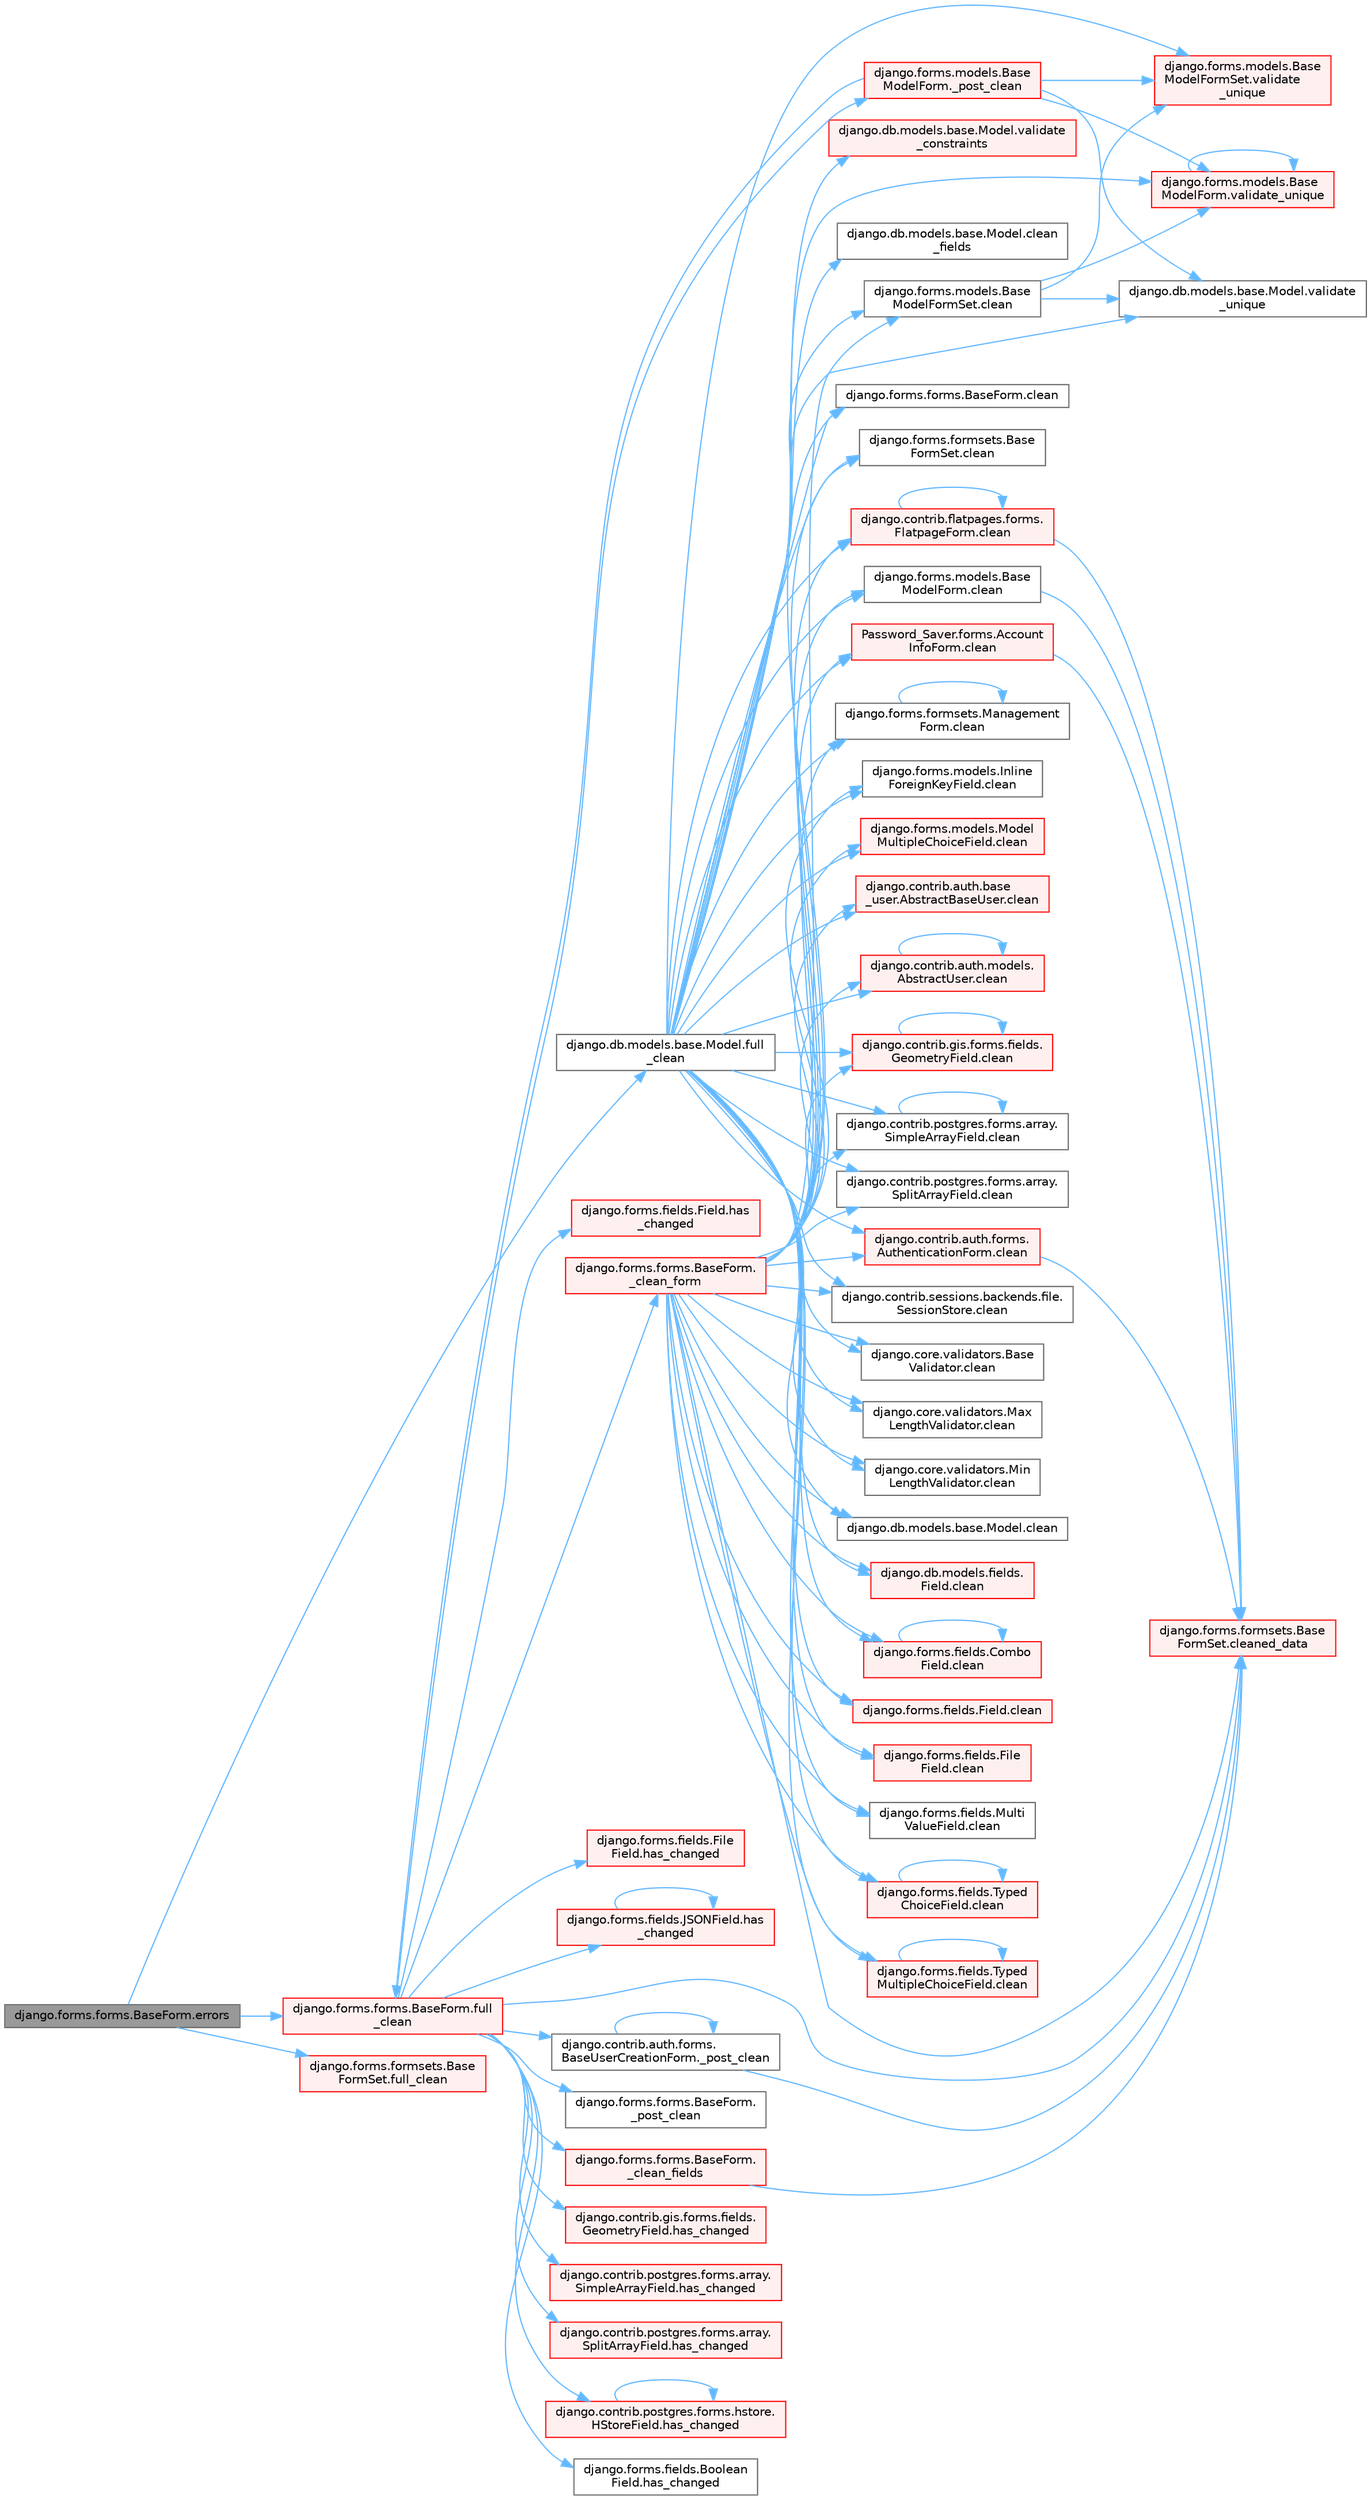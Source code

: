digraph "django.forms.forms.BaseForm.errors"
{
 // LATEX_PDF_SIZE
  bgcolor="transparent";
  edge [fontname=Helvetica,fontsize=10,labelfontname=Helvetica,labelfontsize=10];
  node [fontname=Helvetica,fontsize=10,shape=box,height=0.2,width=0.4];
  rankdir="LR";
  Node1 [id="Node000001",label="django.forms.forms.BaseForm.errors",height=0.2,width=0.4,color="gray40", fillcolor="grey60", style="filled", fontcolor="black",tooltip=" "];
  Node1 -> Node2 [id="edge1_Node000001_Node000002",color="steelblue1",style="solid",tooltip=" "];
  Node2 [id="Node000002",label="django.db.models.base.Model.full\l_clean",height=0.2,width=0.4,color="grey40", fillcolor="white", style="filled",URL="$classdjango_1_1db_1_1models_1_1base_1_1_model.html#a2e68bd042bd3e52b086f8838eeaa416f",tooltip=" "];
  Node2 -> Node3 [id="edge2_Node000002_Node000003",color="steelblue1",style="solid",tooltip=" "];
  Node3 [id="Node000003",label="django.contrib.auth.base\l_user.AbstractBaseUser.clean",height=0.2,width=0.4,color="red", fillcolor="#FFF0F0", style="filled",URL="$classdjango_1_1contrib_1_1auth_1_1base__user_1_1_abstract_base_user.html#a59a4f0bed1f43f2ba4e0a4302429ca48",tooltip=" "];
  Node2 -> Node7 [id="edge3_Node000002_Node000007",color="steelblue1",style="solid",tooltip=" "];
  Node7 [id="Node000007",label="django.contrib.auth.forms.\lAuthenticationForm.clean",height=0.2,width=0.4,color="red", fillcolor="#FFF0F0", style="filled",URL="$classdjango_1_1contrib_1_1auth_1_1forms_1_1_authentication_form.html#a92d28be6696caa8d1b7068eefe81793a",tooltip=" "];
  Node7 -> Node8 [id="edge4_Node000007_Node000008",color="steelblue1",style="solid",tooltip=" "];
  Node8 [id="Node000008",label="django.forms.formsets.Base\lFormSet.cleaned_data",height=0.2,width=0.4,color="red", fillcolor="#FFF0F0", style="filled",URL="$classdjango_1_1forms_1_1formsets_1_1_base_form_set.html#ae51d85dd3faa160668adba372c4e87f7",tooltip=" "];
  Node2 -> Node1725 [id="edge5_Node000002_Node001725",color="steelblue1",style="solid",tooltip=" "];
  Node1725 [id="Node001725",label="django.contrib.auth.models.\lAbstractUser.clean",height=0.2,width=0.4,color="red", fillcolor="#FFF0F0", style="filled",URL="$classdjango_1_1contrib_1_1auth_1_1models_1_1_abstract_user.html#ac8621484179e7de35ac40504cebf4d48",tooltip=" "];
  Node1725 -> Node1725 [id="edge6_Node001725_Node001725",color="steelblue1",style="solid",tooltip=" "];
  Node2 -> Node1726 [id="edge7_Node000002_Node001726",color="steelblue1",style="solid",tooltip=" "];
  Node1726 [id="Node001726",label="django.contrib.flatpages.forms.\lFlatpageForm.clean",height=0.2,width=0.4,color="red", fillcolor="#FFF0F0", style="filled",URL="$classdjango_1_1contrib_1_1flatpages_1_1forms_1_1_flatpage_form.html#a0deb29d4415dbd84c765b5972de07e52",tooltip=" "];
  Node1726 -> Node1726 [id="edge8_Node001726_Node001726",color="steelblue1",style="solid",tooltip=" "];
  Node1726 -> Node8 [id="edge9_Node001726_Node000008",color="steelblue1",style="solid",tooltip=" "];
  Node2 -> Node1729 [id="edge10_Node000002_Node001729",color="steelblue1",style="solid",tooltip=" "];
  Node1729 [id="Node001729",label="django.contrib.gis.forms.fields.\lGeometryField.clean",height=0.2,width=0.4,color="red", fillcolor="#FFF0F0", style="filled",URL="$classdjango_1_1contrib_1_1gis_1_1forms_1_1fields_1_1_geometry_field.html#a63084801f88f56d55aed024be093f164",tooltip=" "];
  Node1729 -> Node1729 [id="edge11_Node001729_Node001729",color="steelblue1",style="solid",tooltip=" "];
  Node2 -> Node1735 [id="edge12_Node000002_Node001735",color="steelblue1",style="solid",tooltip=" "];
  Node1735 [id="Node001735",label="django.contrib.postgres.forms.array.\lSimpleArrayField.clean",height=0.2,width=0.4,color="grey40", fillcolor="white", style="filled",URL="$classdjango_1_1contrib_1_1postgres_1_1forms_1_1array_1_1_simple_array_field.html#a82424da5ab8f95a4c386e6766207180f",tooltip=" "];
  Node1735 -> Node1735 [id="edge13_Node001735_Node001735",color="steelblue1",style="solid",tooltip=" "];
  Node2 -> Node1736 [id="edge14_Node000002_Node001736",color="steelblue1",style="solid",tooltip=" "];
  Node1736 [id="Node001736",label="django.contrib.postgres.forms.array.\lSplitArrayField.clean",height=0.2,width=0.4,color="grey40", fillcolor="white", style="filled",URL="$classdjango_1_1contrib_1_1postgres_1_1forms_1_1array_1_1_split_array_field.html#a7305e2f75d4ec14e94538badf734c016",tooltip=" "];
  Node2 -> Node1737 [id="edge15_Node000002_Node001737",color="steelblue1",style="solid",tooltip=" "];
  Node1737 [id="Node001737",label="django.contrib.sessions.backends.file.\lSessionStore.clean",height=0.2,width=0.4,color="grey40", fillcolor="white", style="filled",URL="$classdjango_1_1contrib_1_1sessions_1_1backends_1_1file_1_1_session_store.html#a28f0c5d9f6d9d68a66db594635d1067a",tooltip=" "];
  Node2 -> Node1738 [id="edge16_Node000002_Node001738",color="steelblue1",style="solid",tooltip=" "];
  Node1738 [id="Node001738",label="django.core.validators.Base\lValidator.clean",height=0.2,width=0.4,color="grey40", fillcolor="white", style="filled",URL="$classdjango_1_1core_1_1validators_1_1_base_validator.html#a40769b3df62a8fc2336911ce06c9d8eb",tooltip=" "];
  Node2 -> Node1739 [id="edge17_Node000002_Node001739",color="steelblue1",style="solid",tooltip=" "];
  Node1739 [id="Node001739",label="django.core.validators.Max\lLengthValidator.clean",height=0.2,width=0.4,color="grey40", fillcolor="white", style="filled",URL="$classdjango_1_1core_1_1validators_1_1_max_length_validator.html#a985df64dd473b452776067056f72e7d3",tooltip=" "];
  Node2 -> Node1740 [id="edge18_Node000002_Node001740",color="steelblue1",style="solid",tooltip=" "];
  Node1740 [id="Node001740",label="django.core.validators.Min\lLengthValidator.clean",height=0.2,width=0.4,color="grey40", fillcolor="white", style="filled",URL="$classdjango_1_1core_1_1validators_1_1_min_length_validator.html#a9daef459fd8e419cec854e7a58d090f0",tooltip=" "];
  Node2 -> Node1741 [id="edge19_Node000002_Node001741",color="steelblue1",style="solid",tooltip=" "];
  Node1741 [id="Node001741",label="django.db.models.base.Model.clean",height=0.2,width=0.4,color="grey40", fillcolor="white", style="filled",URL="$classdjango_1_1db_1_1models_1_1base_1_1_model.html#a0feceff0a338bf3f8b96a07c281b135f",tooltip=" "];
  Node2 -> Node1742 [id="edge20_Node000002_Node001742",color="steelblue1",style="solid",tooltip=" "];
  Node1742 [id="Node001742",label="django.db.models.fields.\lField.clean",height=0.2,width=0.4,color="red", fillcolor="#FFF0F0", style="filled",URL="$classdjango_1_1db_1_1models_1_1fields_1_1_field.html#a4882fa20e9148ee8315b937e9cea41bf",tooltip=" "];
  Node2 -> Node2186 [id="edge21_Node000002_Node002186",color="steelblue1",style="solid",tooltip=" "];
  Node2186 [id="Node002186",label="django.forms.fields.Combo\lField.clean",height=0.2,width=0.4,color="red", fillcolor="#FFF0F0", style="filled",URL="$classdjango_1_1forms_1_1fields_1_1_combo_field.html#aaffcccde28ec97a13aa4205495a394f2",tooltip=" "];
  Node2186 -> Node2186 [id="edge22_Node002186_Node002186",color="steelblue1",style="solid",tooltip=" "];
  Node2 -> Node2187 [id="edge23_Node000002_Node002187",color="steelblue1",style="solid",tooltip=" "];
  Node2187 [id="Node002187",label="django.forms.fields.Field.clean",height=0.2,width=0.4,color="red", fillcolor="#FFF0F0", style="filled",URL="$classdjango_1_1forms_1_1fields_1_1_field.html#aee75acad433887bd31c6f298ebd77195",tooltip=" "];
  Node2 -> Node2188 [id="edge24_Node000002_Node002188",color="steelblue1",style="solid",tooltip=" "];
  Node2188 [id="Node002188",label="django.forms.fields.File\lField.clean",height=0.2,width=0.4,color="red", fillcolor="#FFF0F0", style="filled",URL="$classdjango_1_1forms_1_1fields_1_1_file_field.html#a68e6282fc7292cdf9786a77a5810f899",tooltip=" "];
  Node2 -> Node2189 [id="edge25_Node000002_Node002189",color="steelblue1",style="solid",tooltip=" "];
  Node2189 [id="Node002189",label="django.forms.fields.Multi\lValueField.clean",height=0.2,width=0.4,color="grey40", fillcolor="white", style="filled",URL="$classdjango_1_1forms_1_1fields_1_1_multi_value_field.html#a4e59407804aed59de3a8c09686437305",tooltip=" "];
  Node2 -> Node2190 [id="edge26_Node000002_Node002190",color="steelblue1",style="solid",tooltip=" "];
  Node2190 [id="Node002190",label="django.forms.fields.Typed\lChoiceField.clean",height=0.2,width=0.4,color="red", fillcolor="#FFF0F0", style="filled",URL="$classdjango_1_1forms_1_1fields_1_1_typed_choice_field.html#ae835be564bb8e779259112a611f158c6",tooltip=" "];
  Node2190 -> Node2190 [id="edge27_Node002190_Node002190",color="steelblue1",style="solid",tooltip=" "];
  Node2 -> Node2193 [id="edge28_Node000002_Node002193",color="steelblue1",style="solid",tooltip=" "];
  Node2193 [id="Node002193",label="django.forms.fields.Typed\lMultipleChoiceField.clean",height=0.2,width=0.4,color="red", fillcolor="#FFF0F0", style="filled",URL="$classdjango_1_1forms_1_1fields_1_1_typed_multiple_choice_field.html#ac721f0fe8639c970f78ea14196da6214",tooltip=" "];
  Node2193 -> Node2193 [id="edge29_Node002193_Node002193",color="steelblue1",style="solid",tooltip=" "];
  Node2 -> Node2194 [id="edge30_Node000002_Node002194",color="steelblue1",style="solid",tooltip=" "];
  Node2194 [id="Node002194",label="django.forms.forms.BaseForm.clean",height=0.2,width=0.4,color="grey40", fillcolor="white", style="filled",URL="$classdjango_1_1forms_1_1forms_1_1_base_form.html#a9cd5e3ed9eb29195835e8b517ec76188",tooltip=" "];
  Node2 -> Node2195 [id="edge31_Node000002_Node002195",color="steelblue1",style="solid",tooltip=" "];
  Node2195 [id="Node002195",label="django.forms.formsets.Base\lFormSet.clean",height=0.2,width=0.4,color="grey40", fillcolor="white", style="filled",URL="$classdjango_1_1forms_1_1formsets_1_1_base_form_set.html#aba0b3a8a26d55fd89b3918f23470e59b",tooltip=" "];
  Node2 -> Node2196 [id="edge32_Node000002_Node002196",color="steelblue1",style="solid",tooltip=" "];
  Node2196 [id="Node002196",label="django.forms.formsets.Management\lForm.clean",height=0.2,width=0.4,color="grey40", fillcolor="white", style="filled",URL="$classdjango_1_1forms_1_1formsets_1_1_management_form.html#a833b74bd64aba848f8a7a49933354cbc",tooltip=" "];
  Node2196 -> Node2196 [id="edge33_Node002196_Node002196",color="steelblue1",style="solid",tooltip=" "];
  Node2 -> Node2197 [id="edge34_Node000002_Node002197",color="steelblue1",style="solid",tooltip=" "];
  Node2197 [id="Node002197",label="django.forms.models.Base\lModelForm.clean",height=0.2,width=0.4,color="grey40", fillcolor="white", style="filled",URL="$classdjango_1_1forms_1_1models_1_1_base_model_form.html#a6a374c3b609f402d6566b2ee3ff98672",tooltip=" "];
  Node2197 -> Node8 [id="edge35_Node002197_Node000008",color="steelblue1",style="solid",tooltip=" "];
  Node2 -> Node2198 [id="edge36_Node000002_Node002198",color="steelblue1",style="solid",tooltip=" "];
  Node2198 [id="Node002198",label="django.forms.models.Base\lModelFormSet.clean",height=0.2,width=0.4,color="grey40", fillcolor="white", style="filled",URL="$classdjango_1_1forms_1_1models_1_1_base_model_form_set.html#ad5d65e17ad34585bb486c82fe71e53d4",tooltip=" "];
  Node2198 -> Node2199 [id="edge37_Node002198_Node002199",color="steelblue1",style="solid",tooltip=" "];
  Node2199 [id="Node002199",label="django.db.models.base.Model.validate\l_unique",height=0.2,width=0.4,color="grey40", fillcolor="white", style="filled",URL="$classdjango_1_1db_1_1models_1_1base_1_1_model.html#aab30b72617517d880b6144c8225de11c",tooltip=" "];
  Node2198 -> Node2200 [id="edge38_Node002198_Node002200",color="steelblue1",style="solid",tooltip=" "];
  Node2200 [id="Node002200",label="django.forms.models.Base\lModelForm.validate_unique",height=0.2,width=0.4,color="red", fillcolor="#FFF0F0", style="filled",URL="$classdjango_1_1forms_1_1models_1_1_base_model_form.html#a491cf63eb339f9483d0c357885368ddd",tooltip=" "];
  Node2200 -> Node2200 [id="edge39_Node002200_Node002200",color="steelblue1",style="solid",tooltip=" "];
  Node2198 -> Node2203 [id="edge40_Node002198_Node002203",color="steelblue1",style="solid",tooltip=" "];
  Node2203 [id="Node002203",label="django.forms.models.Base\lModelFormSet.validate\l_unique",height=0.2,width=0.4,color="red", fillcolor="#FFF0F0", style="filled",URL="$classdjango_1_1forms_1_1models_1_1_base_model_form_set.html#a0d01f97a86fd02a126b2fd51d02fd07d",tooltip=" "];
  Node2 -> Node2209 [id="edge41_Node000002_Node002209",color="steelblue1",style="solid",tooltip=" "];
  Node2209 [id="Node002209",label="django.forms.models.Inline\lForeignKeyField.clean",height=0.2,width=0.4,color="grey40", fillcolor="white", style="filled",URL="$classdjango_1_1forms_1_1models_1_1_inline_foreign_key_field.html#af5ac6ecadad7fe3bff4e0c6e87379a53",tooltip=" "];
  Node2 -> Node2210 [id="edge42_Node000002_Node002210",color="steelblue1",style="solid",tooltip=" "];
  Node2210 [id="Node002210",label="django.forms.models.Model\lMultipleChoiceField.clean",height=0.2,width=0.4,color="red", fillcolor="#FFF0F0", style="filled",URL="$classdjango_1_1forms_1_1models_1_1_model_multiple_choice_field.html#a1159ba842771d9d57ba17557c99a9a2b",tooltip=" "];
  Node2 -> Node2222 [id="edge43_Node000002_Node002222",color="steelblue1",style="solid",tooltip=" "];
  Node2222 [id="Node002222",label="Password_Saver.forms.Account\lInfoForm.clean",height=0.2,width=0.4,color="red", fillcolor="#FFF0F0", style="filled",URL="$class_password___saver_1_1forms_1_1_account_info_form.html#a89126d6030ebafc64c8aeeb352113c54",tooltip=" "];
  Node2222 -> Node8 [id="edge44_Node002222_Node000008",color="steelblue1",style="solid",tooltip=" "];
  Node2 -> Node4493 [id="edge45_Node000002_Node004493",color="steelblue1",style="solid",tooltip=" "];
  Node4493 [id="Node004493",label="django.db.models.base.Model.clean\l_fields",height=0.2,width=0.4,color="grey40", fillcolor="white", style="filled",URL="$classdjango_1_1db_1_1models_1_1base_1_1_model.html#a8c43974ed95a2c79074fcf2023d21f8a",tooltip=" "];
  Node2 -> Node4494 [id="edge46_Node000002_Node004494",color="steelblue1",style="solid",tooltip=" "];
  Node4494 [id="Node004494",label="django.db.models.base.Model.validate\l_constraints",height=0.2,width=0.4,color="red", fillcolor="#FFF0F0", style="filled",URL="$classdjango_1_1db_1_1models_1_1base_1_1_model.html#af6f277f8e822324745ea37a39c2ede5e",tooltip=" "];
  Node2 -> Node2199 [id="edge47_Node000002_Node002199",color="steelblue1",style="solid",tooltip=" "];
  Node2 -> Node2200 [id="edge48_Node000002_Node002200",color="steelblue1",style="solid",tooltip=" "];
  Node2 -> Node2203 [id="edge49_Node000002_Node002203",color="steelblue1",style="solid",tooltip=" "];
  Node1 -> Node1721 [id="edge50_Node000001_Node001721",color="steelblue1",style="solid",tooltip=" "];
  Node1721 [id="Node001721",label="django.forms.forms.BaseForm.full\l_clean",height=0.2,width=0.4,color="red", fillcolor="#FFF0F0", style="filled",URL="$classdjango_1_1forms_1_1forms_1_1_base_form.html#a396d2448f658dc84a0f0b473ffaae918",tooltip=" "];
  Node1721 -> Node1722 [id="edge51_Node001721_Node001722",color="steelblue1",style="solid",tooltip=" "];
  Node1722 [id="Node001722",label="django.forms.forms.BaseForm.\l_clean_fields",height=0.2,width=0.4,color="red", fillcolor="#FFF0F0", style="filled",URL="$classdjango_1_1forms_1_1forms_1_1_base_form.html#a38e014bdeb1b8c2092ec5762f1833d9a",tooltip=" "];
  Node1722 -> Node8 [id="edge52_Node001722_Node000008",color="steelblue1",style="solid",tooltip=" "];
  Node1721 -> Node1724 [id="edge53_Node001721_Node001724",color="steelblue1",style="solid",tooltip=" "];
  Node1724 [id="Node001724",label="django.forms.forms.BaseForm.\l_clean_form",height=0.2,width=0.4,color="red", fillcolor="#FFF0F0", style="filled",URL="$classdjango_1_1forms_1_1forms_1_1_base_form.html#ae5eed108001c1a75985b75174fe23f1f",tooltip=" "];
  Node1724 -> Node3 [id="edge54_Node001724_Node000003",color="steelblue1",style="solid",tooltip=" "];
  Node1724 -> Node7 [id="edge55_Node001724_Node000007",color="steelblue1",style="solid",tooltip=" "];
  Node1724 -> Node1725 [id="edge56_Node001724_Node001725",color="steelblue1",style="solid",tooltip=" "];
  Node1724 -> Node1726 [id="edge57_Node001724_Node001726",color="steelblue1",style="solid",tooltip=" "];
  Node1724 -> Node1729 [id="edge58_Node001724_Node001729",color="steelblue1",style="solid",tooltip=" "];
  Node1724 -> Node1735 [id="edge59_Node001724_Node001735",color="steelblue1",style="solid",tooltip=" "];
  Node1724 -> Node1736 [id="edge60_Node001724_Node001736",color="steelblue1",style="solid",tooltip=" "];
  Node1724 -> Node1737 [id="edge61_Node001724_Node001737",color="steelblue1",style="solid",tooltip=" "];
  Node1724 -> Node1738 [id="edge62_Node001724_Node001738",color="steelblue1",style="solid",tooltip=" "];
  Node1724 -> Node1739 [id="edge63_Node001724_Node001739",color="steelblue1",style="solid",tooltip=" "];
  Node1724 -> Node1740 [id="edge64_Node001724_Node001740",color="steelblue1",style="solid",tooltip=" "];
  Node1724 -> Node1741 [id="edge65_Node001724_Node001741",color="steelblue1",style="solid",tooltip=" "];
  Node1724 -> Node1742 [id="edge66_Node001724_Node001742",color="steelblue1",style="solid",tooltip=" "];
  Node1724 -> Node2186 [id="edge67_Node001724_Node002186",color="steelblue1",style="solid",tooltip=" "];
  Node1724 -> Node2187 [id="edge68_Node001724_Node002187",color="steelblue1",style="solid",tooltip=" "];
  Node1724 -> Node2188 [id="edge69_Node001724_Node002188",color="steelblue1",style="solid",tooltip=" "];
  Node1724 -> Node2189 [id="edge70_Node001724_Node002189",color="steelblue1",style="solid",tooltip=" "];
  Node1724 -> Node2190 [id="edge71_Node001724_Node002190",color="steelblue1",style="solid",tooltip=" "];
  Node1724 -> Node2193 [id="edge72_Node001724_Node002193",color="steelblue1",style="solid",tooltip=" "];
  Node1724 -> Node2194 [id="edge73_Node001724_Node002194",color="steelblue1",style="solid",tooltip=" "];
  Node1724 -> Node2195 [id="edge74_Node001724_Node002195",color="steelblue1",style="solid",tooltip=" "];
  Node1724 -> Node2196 [id="edge75_Node001724_Node002196",color="steelblue1",style="solid",tooltip=" "];
  Node1724 -> Node2197 [id="edge76_Node001724_Node002197",color="steelblue1",style="solid",tooltip=" "];
  Node1724 -> Node2198 [id="edge77_Node001724_Node002198",color="steelblue1",style="solid",tooltip=" "];
  Node1724 -> Node2209 [id="edge78_Node001724_Node002209",color="steelblue1",style="solid",tooltip=" "];
  Node1724 -> Node2210 [id="edge79_Node001724_Node002210",color="steelblue1",style="solid",tooltip=" "];
  Node1724 -> Node2222 [id="edge80_Node001724_Node002222",color="steelblue1",style="solid",tooltip=" "];
  Node1724 -> Node8 [id="edge81_Node001724_Node000008",color="steelblue1",style="solid",tooltip=" "];
  Node1721 -> Node2768 [id="edge82_Node001721_Node002768",color="steelblue1",style="solid",tooltip=" "];
  Node2768 [id="Node002768",label="django.contrib.auth.forms.\lBaseUserCreationForm._post_clean",height=0.2,width=0.4,color="grey40", fillcolor="white", style="filled",URL="$classdjango_1_1contrib_1_1auth_1_1forms_1_1_base_user_creation_form.html#aa7775ca44825f4bfa9262b10a9c0281c",tooltip=" "];
  Node2768 -> Node2768 [id="edge83_Node002768_Node002768",color="steelblue1",style="solid",tooltip=" "];
  Node2768 -> Node8 [id="edge84_Node002768_Node000008",color="steelblue1",style="solid",tooltip=" "];
  Node1721 -> Node2769 [id="edge85_Node001721_Node002769",color="steelblue1",style="solid",tooltip=" "];
  Node2769 [id="Node002769",label="django.forms.forms.BaseForm.\l_post_clean",height=0.2,width=0.4,color="grey40", fillcolor="white", style="filled",URL="$classdjango_1_1forms_1_1forms_1_1_base_form.html#af4fdab06bf07324bd3f133fdc28f15c8",tooltip=" "];
  Node1721 -> Node2770 [id="edge86_Node001721_Node002770",color="steelblue1",style="solid",tooltip=" "];
  Node2770 [id="Node002770",label="django.forms.models.Base\lModelForm._post_clean",height=0.2,width=0.4,color="red", fillcolor="#FFF0F0", style="filled",URL="$classdjango_1_1forms_1_1models_1_1_base_model_form.html#a83e1c0ea3ba97f3a496d07955d1bf124",tooltip=" "];
  Node2770 -> Node1721 [id="edge87_Node002770_Node001721",color="steelblue1",style="solid",tooltip=" "];
  Node2770 -> Node2199 [id="edge88_Node002770_Node002199",color="steelblue1",style="solid",tooltip=" "];
  Node2770 -> Node2200 [id="edge89_Node002770_Node002200",color="steelblue1",style="solid",tooltip=" "];
  Node2770 -> Node2203 [id="edge90_Node002770_Node002203",color="steelblue1",style="solid",tooltip=" "];
  Node1721 -> Node8 [id="edge91_Node001721_Node000008",color="steelblue1",style="solid",tooltip=" "];
  Node1721 -> Node2772 [id="edge92_Node001721_Node002772",color="steelblue1",style="solid",tooltip=" "];
  Node2772 [id="Node002772",label="django.contrib.gis.forms.fields.\lGeometryField.has_changed",height=0.2,width=0.4,color="red", fillcolor="#FFF0F0", style="filled",URL="$classdjango_1_1contrib_1_1gis_1_1forms_1_1fields_1_1_geometry_field.html#a1eea909ca0f411c76fe71d42177c8fdd",tooltip=" "];
  Node1721 -> Node2773 [id="edge93_Node001721_Node002773",color="steelblue1",style="solid",tooltip=" "];
  Node2773 [id="Node002773",label="django.contrib.postgres.forms.array.\lSimpleArrayField.has_changed",height=0.2,width=0.4,color="red", fillcolor="#FFF0F0", style="filled",URL="$classdjango_1_1contrib_1_1postgres_1_1forms_1_1array_1_1_simple_array_field.html#a20fa97d79dbf5b63dd367112f46a1aed",tooltip=" "];
  Node1721 -> Node2774 [id="edge94_Node001721_Node002774",color="steelblue1",style="solid",tooltip=" "];
  Node2774 [id="Node002774",label="django.contrib.postgres.forms.array.\lSplitArrayField.has_changed",height=0.2,width=0.4,color="red", fillcolor="#FFF0F0", style="filled",URL="$classdjango_1_1contrib_1_1postgres_1_1forms_1_1array_1_1_split_array_field.html#a044afbb76f3a9e62c6d2807e41f8515a",tooltip=" "];
  Node1721 -> Node2776 [id="edge95_Node001721_Node002776",color="steelblue1",style="solid",tooltip=" "];
  Node2776 [id="Node002776",label="django.contrib.postgres.forms.hstore.\lHStoreField.has_changed",height=0.2,width=0.4,color="red", fillcolor="#FFF0F0", style="filled",URL="$classdjango_1_1contrib_1_1postgres_1_1forms_1_1hstore_1_1_h_store_field.html#ac5320929c4a6ade3846df2236975b98c",tooltip=" "];
  Node2776 -> Node2776 [id="edge96_Node002776_Node002776",color="steelblue1",style="solid",tooltip=" "];
  Node1721 -> Node2777 [id="edge97_Node001721_Node002777",color="steelblue1",style="solid",tooltip=" "];
  Node2777 [id="Node002777",label="django.forms.fields.Boolean\lField.has_changed",height=0.2,width=0.4,color="grey40", fillcolor="white", style="filled",URL="$classdjango_1_1forms_1_1fields_1_1_boolean_field.html#afc8391a390e1bf3380741de03e87a427",tooltip=" "];
  Node1721 -> Node2778 [id="edge98_Node001721_Node002778",color="steelblue1",style="solid",tooltip=" "];
  Node2778 [id="Node002778",label="django.forms.fields.Field.has\l_changed",height=0.2,width=0.4,color="red", fillcolor="#FFF0F0", style="filled",URL="$classdjango_1_1forms_1_1fields_1_1_field.html#a50a1eb1edc4c92885575a8a1d2da380d",tooltip=" "];
  Node1721 -> Node2780 [id="edge99_Node001721_Node002780",color="steelblue1",style="solid",tooltip=" "];
  Node2780 [id="Node002780",label="django.forms.fields.File\lField.has_changed",height=0.2,width=0.4,color="red", fillcolor="#FFF0F0", style="filled",URL="$classdjango_1_1forms_1_1fields_1_1_file_field.html#af0254296af45913c75688206f024ce91",tooltip=" "];
  Node1721 -> Node2781 [id="edge100_Node001721_Node002781",color="steelblue1",style="solid",tooltip=" "];
  Node2781 [id="Node002781",label="django.forms.fields.JSONField.has\l_changed",height=0.2,width=0.4,color="red", fillcolor="#FFF0F0", style="filled",URL="$classdjango_1_1forms_1_1fields_1_1_j_s_o_n_field.html#aaae558e73ab4b2c8b50d05fb71c761d4",tooltip=" "];
  Node2781 -> Node2781 [id="edge101_Node002781_Node002781",color="steelblue1",style="solid",tooltip=" "];
  Node1 -> Node2230 [id="edge102_Node000001_Node002230",color="steelblue1",style="solid",tooltip=" "];
  Node2230 [id="Node002230",label="django.forms.formsets.Base\lFormSet.full_clean",height=0.2,width=0.4,color="red", fillcolor="#FFF0F0", style="filled",URL="$classdjango_1_1forms_1_1formsets_1_1_base_form_set.html#aa475bdb58853c14bfcd93bd7b494e3b1",tooltip=" "];
}
